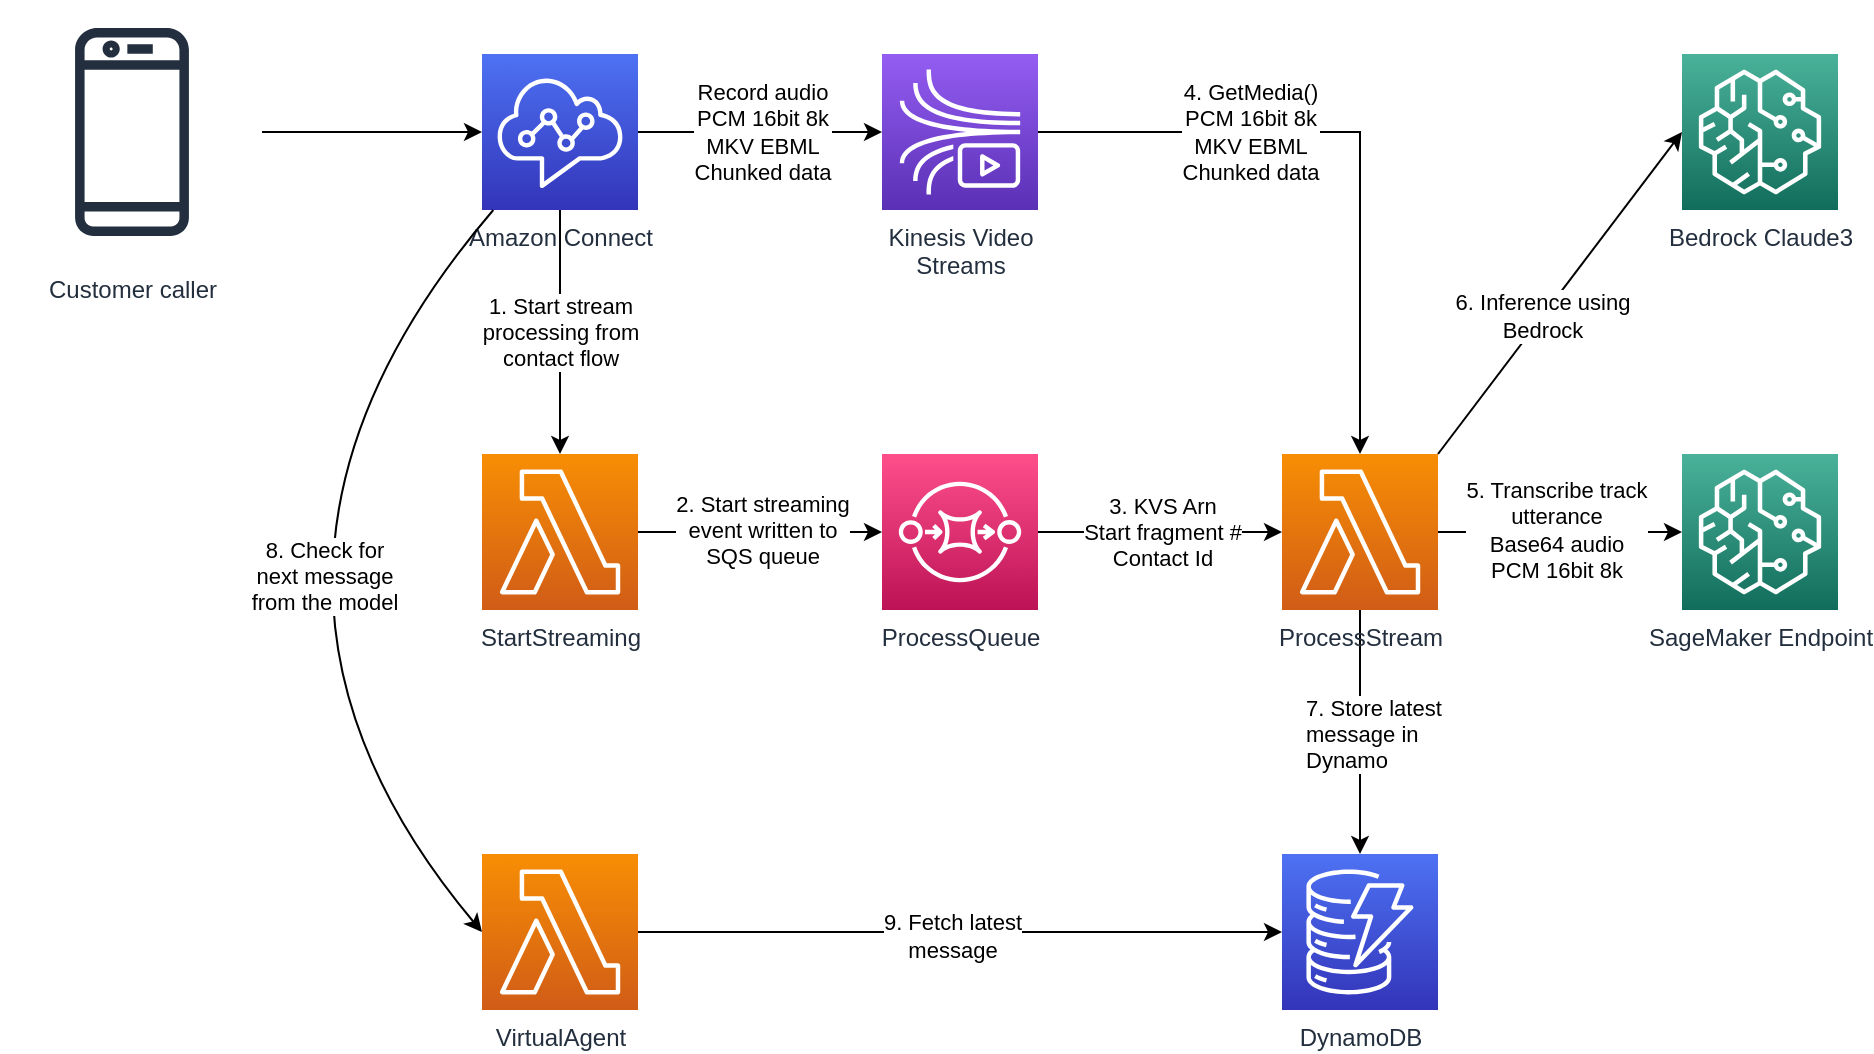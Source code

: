 <mxfile version="21.6.8" type="device">
  <diagram name="Page-1" id="P6wZ5Dv8Px86fOsT7YyP">
    <mxGraphModel dx="1026" dy="673" grid="1" gridSize="10" guides="1" tooltips="1" connect="1" arrows="1" fold="1" page="1" pageScale="1" pageWidth="1169" pageHeight="827" math="0" shadow="0">
      <root>
        <mxCell id="0" />
        <mxCell id="1" parent="0" />
        <mxCell id="SbX7yOtwpHQxwfxyTR_O-21" style="edgeStyle=orthogonalEdgeStyle;rounded=0;orthogonalLoop=1;jettySize=auto;html=1;" parent="1" source="SbX7yOtwpHQxwfxyTR_O-4" target="SbX7yOtwpHQxwfxyTR_O-6" edge="1">
          <mxGeometry relative="1" as="geometry" />
        </mxCell>
        <mxCell id="SbX7yOtwpHQxwfxyTR_O-22" value="7. Store latest &lt;br&gt;message in&lt;br&gt;Dynamo" style="edgeLabel;html=1;align=left;verticalAlign=middle;resizable=0;points=[];" parent="SbX7yOtwpHQxwfxyTR_O-21" vertex="1" connectable="0">
          <mxGeometry x="0.01" y="-1" relative="1" as="geometry">
            <mxPoint x="-28" as="offset" />
          </mxGeometry>
        </mxCell>
        <mxCell id="SbX7yOtwpHQxwfxyTR_O-10" style="edgeStyle=orthogonalEdgeStyle;rounded=0;orthogonalLoop=1;jettySize=auto;html=1;" parent="1" source="SbX7yOtwpHQxwfxyTR_O-1" target="SbX7yOtwpHQxwfxyTR_O-7" edge="1">
          <mxGeometry relative="1" as="geometry" />
        </mxCell>
        <mxCell id="SbX7yOtwpHQxwfxyTR_O-13" value="Record audio&lt;br&gt;PCM 16bit 8k&lt;br&gt;MKV EBML&lt;br&gt;Chunked data" style="edgeLabel;html=1;align=center;verticalAlign=middle;resizable=0;points=[];" parent="SbX7yOtwpHQxwfxyTR_O-10" vertex="1" connectable="0">
          <mxGeometry x="-0.112" y="1" relative="1" as="geometry">
            <mxPoint x="8" y="1" as="offset" />
          </mxGeometry>
        </mxCell>
        <mxCell id="SbX7yOtwpHQxwfxyTR_O-11" style="edgeStyle=orthogonalEdgeStyle;rounded=0;orthogonalLoop=1;jettySize=auto;html=1;" parent="1" source="SbX7yOtwpHQxwfxyTR_O-1" target="SbX7yOtwpHQxwfxyTR_O-3" edge="1">
          <mxGeometry relative="1" as="geometry" />
        </mxCell>
        <mxCell id="SbX7yOtwpHQxwfxyTR_O-23" value="1. Start stream&lt;br&gt;processing from &lt;br&gt;contact flow" style="edgeLabel;html=1;align=center;verticalAlign=middle;resizable=0;points=[];" parent="SbX7yOtwpHQxwfxyTR_O-11" vertex="1" connectable="0">
          <mxGeometry x="-0.01" y="-1" relative="1" as="geometry">
            <mxPoint x="1" as="offset" />
          </mxGeometry>
        </mxCell>
        <mxCell id="SbX7yOtwpHQxwfxyTR_O-1" value="Amazon Connect" style="sketch=0;points=[[0,0,0],[0.25,0,0],[0.5,0,0],[0.75,0,0],[1,0,0],[0,1,0],[0.25,1,0],[0.5,1,0],[0.75,1,0],[1,1,0],[0,0.25,0],[0,0.5,0],[0,0.75,0],[1,0.25,0],[1,0.5,0],[1,0.75,0]];outlineConnect=0;fontColor=#232F3E;gradientColor=#4D72F3;gradientDirection=north;fillColor=#3334B9;strokeColor=#ffffff;dashed=0;verticalLabelPosition=bottom;verticalAlign=top;align=center;html=1;fontSize=12;fontStyle=0;aspect=fixed;shape=mxgraph.aws4.resourceIcon;resIcon=mxgraph.aws4.connect;" parent="1" vertex="1">
          <mxGeometry x="280" y="120" width="78" height="78" as="geometry" />
        </mxCell>
        <mxCell id="SbX7yOtwpHQxwfxyTR_O-2" value="SageMaker Endpoint" style="sketch=0;points=[[0,0,0],[0.25,0,0],[0.5,0,0],[0.75,0,0],[1,0,0],[0,1,0],[0.25,1,0],[0.5,1,0],[0.75,1,0],[1,1,0],[0,0.25,0],[0,0.5,0],[0,0.75,0],[1,0.25,0],[1,0.5,0],[1,0.75,0]];outlineConnect=0;fontColor=#232F3E;gradientColor=#4AB29A;gradientDirection=north;fillColor=#116D5B;strokeColor=#ffffff;dashed=0;verticalLabelPosition=bottom;verticalAlign=top;align=center;html=1;fontSize=12;fontStyle=0;aspect=fixed;shape=mxgraph.aws4.resourceIcon;resIcon=mxgraph.aws4.sagemaker;" parent="1" vertex="1">
          <mxGeometry x="880" y="320" width="78" height="78" as="geometry" />
        </mxCell>
        <mxCell id="SbX7yOtwpHQxwfxyTR_O-12" style="edgeStyle=orthogonalEdgeStyle;rounded=0;orthogonalLoop=1;jettySize=auto;html=1;" parent="1" source="SbX7yOtwpHQxwfxyTR_O-3" target="SbX7yOtwpHQxwfxyTR_O-5" edge="1">
          <mxGeometry relative="1" as="geometry" />
        </mxCell>
        <mxCell id="SbX7yOtwpHQxwfxyTR_O-14" value="2. Start streaming&lt;br&gt;event written to&lt;br&gt;SQS queue" style="edgeLabel;html=1;align=center;verticalAlign=middle;resizable=0;points=[];" parent="SbX7yOtwpHQxwfxyTR_O-12" vertex="1" connectable="0">
          <mxGeometry x="-0.617" y="-1" relative="1" as="geometry">
            <mxPoint x="38" y="-2" as="offset" />
          </mxGeometry>
        </mxCell>
        <mxCell id="SbX7yOtwpHQxwfxyTR_O-3" value="StartStreaming" style="sketch=0;points=[[0,0,0],[0.25,0,0],[0.5,0,0],[0.75,0,0],[1,0,0],[0,1,0],[0.25,1,0],[0.5,1,0],[0.75,1,0],[1,1,0],[0,0.25,0],[0,0.5,0],[0,0.75,0],[1,0.25,0],[1,0.5,0],[1,0.75,0]];outlineConnect=0;fontColor=#232F3E;gradientColor=#F78E04;gradientDirection=north;fillColor=#D05C17;strokeColor=#ffffff;dashed=0;verticalLabelPosition=bottom;verticalAlign=top;align=center;html=1;fontSize=12;fontStyle=0;aspect=fixed;shape=mxgraph.aws4.resourceIcon;resIcon=mxgraph.aws4.lambda;" parent="1" vertex="1">
          <mxGeometry x="280" y="320" width="78" height="78" as="geometry" />
        </mxCell>
        <mxCell id="SbX7yOtwpHQxwfxyTR_O-18" style="edgeStyle=orthogonalEdgeStyle;rounded=0;orthogonalLoop=1;jettySize=auto;html=1;" parent="1" source="SbX7yOtwpHQxwfxyTR_O-4" target="SbX7yOtwpHQxwfxyTR_O-2" edge="1">
          <mxGeometry relative="1" as="geometry" />
        </mxCell>
        <mxCell id="SbX7yOtwpHQxwfxyTR_O-19" value="5. Transcribe track&lt;br&gt;utterance&lt;br&gt;Base64 audio&lt;br&gt;PCM 16bit 8k" style="edgeLabel;html=1;align=center;verticalAlign=middle;resizable=0;points=[];" parent="SbX7yOtwpHQxwfxyTR_O-18" vertex="1" connectable="0">
          <mxGeometry x="-0.123" y="1" relative="1" as="geometry">
            <mxPoint x="5" as="offset" />
          </mxGeometry>
        </mxCell>
        <mxCell id="SbX7yOtwpHQxwfxyTR_O-4" value="ProcessStream" style="sketch=0;points=[[0,0,0],[0.25,0,0],[0.5,0,0],[0.75,0,0],[1,0,0],[0,1,0],[0.25,1,0],[0.5,1,0],[0.75,1,0],[1,1,0],[0,0.25,0],[0,0.5,0],[0,0.75,0],[1,0.25,0],[1,0.5,0],[1,0.75,0]];outlineConnect=0;fontColor=#232F3E;gradientColor=#F78E04;gradientDirection=north;fillColor=#D05C17;strokeColor=#ffffff;dashed=0;verticalLabelPosition=bottom;verticalAlign=top;align=center;html=1;fontSize=12;fontStyle=0;aspect=fixed;shape=mxgraph.aws4.resourceIcon;resIcon=mxgraph.aws4.lambda;" parent="1" vertex="1">
          <mxGeometry x="680" y="320" width="78" height="78" as="geometry" />
        </mxCell>
        <mxCell id="SbX7yOtwpHQxwfxyTR_O-15" style="edgeStyle=orthogonalEdgeStyle;rounded=0;orthogonalLoop=1;jettySize=auto;html=1;" parent="1" source="SbX7yOtwpHQxwfxyTR_O-5" target="SbX7yOtwpHQxwfxyTR_O-4" edge="1">
          <mxGeometry relative="1" as="geometry" />
        </mxCell>
        <mxCell id="SbX7yOtwpHQxwfxyTR_O-17" value="3. KVS Arn&lt;br&gt;Start fragment #&lt;br&gt;Contact Id" style="edgeLabel;html=1;align=center;verticalAlign=middle;resizable=0;points=[];" parent="SbX7yOtwpHQxwfxyTR_O-15" vertex="1" connectable="0">
          <mxGeometry x="-0.15" y="-1" relative="1" as="geometry">
            <mxPoint x="10" y="-1" as="offset" />
          </mxGeometry>
        </mxCell>
        <mxCell id="SbX7yOtwpHQxwfxyTR_O-5" value="ProcessQueue" style="sketch=0;points=[[0,0,0],[0.25,0,0],[0.5,0,0],[0.75,0,0],[1,0,0],[0,1,0],[0.25,1,0],[0.5,1,0],[0.75,1,0],[1,1,0],[0,0.25,0],[0,0.5,0],[0,0.75,0],[1,0.25,0],[1,0.5,0],[1,0.75,0]];outlineConnect=0;fontColor=#232F3E;gradientColor=#FF4F8B;gradientDirection=north;fillColor=#BC1356;strokeColor=#ffffff;dashed=0;verticalLabelPosition=bottom;verticalAlign=top;align=center;html=1;fontSize=12;fontStyle=0;aspect=fixed;shape=mxgraph.aws4.resourceIcon;resIcon=mxgraph.aws4.sqs;" parent="1" vertex="1">
          <mxGeometry x="480" y="320" width="78" height="78" as="geometry" />
        </mxCell>
        <mxCell id="SbX7yOtwpHQxwfxyTR_O-6" value="DynamoDB" style="sketch=0;points=[[0,0,0],[0.25,0,0],[0.5,0,0],[0.75,0,0],[1,0,0],[0,1,0],[0.25,1,0],[0.5,1,0],[0.75,1,0],[1,1,0],[0,0.25,0],[0,0.5,0],[0,0.75,0],[1,0.25,0],[1,0.5,0],[1,0.75,0]];outlineConnect=0;fontColor=#232F3E;gradientColor=#4D72F3;gradientDirection=north;fillColor=#3334B9;strokeColor=#ffffff;dashed=0;verticalLabelPosition=bottom;verticalAlign=top;align=center;html=1;fontSize=12;fontStyle=0;aspect=fixed;shape=mxgraph.aws4.resourceIcon;resIcon=mxgraph.aws4.dynamodb;" parent="1" vertex="1">
          <mxGeometry x="680" y="520" width="78" height="78" as="geometry" />
        </mxCell>
        <mxCell id="SbX7yOtwpHQxwfxyTR_O-16" value="" style="edgeStyle=orthogonalEdgeStyle;rounded=0;orthogonalLoop=1;jettySize=auto;html=1;entryX=0.5;entryY=0;entryDx=0;entryDy=0;entryPerimeter=0;" parent="1" source="SbX7yOtwpHQxwfxyTR_O-7" target="SbX7yOtwpHQxwfxyTR_O-4" edge="1">
          <mxGeometry x="-0.347" y="-31" relative="1" as="geometry">
            <mxPoint as="offset" />
          </mxGeometry>
        </mxCell>
        <mxCell id="SbX7yOtwpHQxwfxyTR_O-20" value="4. GetMedia()&lt;br style=&quot;border-color: var(--border-color);&quot;&gt;PCM 16bit 8k&lt;br style=&quot;border-color: var(--border-color);&quot;&gt;MKV EBML&lt;br style=&quot;border-color: var(--border-color);&quot;&gt;Chunked data" style="edgeLabel;html=1;align=center;verticalAlign=middle;resizable=0;points=[];" parent="SbX7yOtwpHQxwfxyTR_O-16" vertex="1" connectable="0">
          <mxGeometry x="-0.279" y="-1" relative="1" as="geometry">
            <mxPoint x="-10" y="-1" as="offset" />
          </mxGeometry>
        </mxCell>
        <mxCell id="SbX7yOtwpHQxwfxyTR_O-7" value="Kinesis Video &lt;br&gt;Streams" style="sketch=0;points=[[0,0,0],[0.25,0,0],[0.5,0,0],[0.75,0,0],[1,0,0],[0,1,0],[0.25,1,0],[0.5,1,0],[0.75,1,0],[1,1,0],[0,0.25,0],[0,0.5,0],[0,0.75,0],[1,0.25,0],[1,0.5,0],[1,0.75,0]];outlineConnect=0;fontColor=#232F3E;gradientColor=#945DF2;gradientDirection=north;fillColor=#5A30B5;strokeColor=#ffffff;dashed=0;verticalLabelPosition=bottom;verticalAlign=top;align=center;html=1;fontSize=12;fontStyle=0;aspect=fixed;shape=mxgraph.aws4.resourceIcon;resIcon=mxgraph.aws4.kinesis_video_streams;" parent="1" vertex="1">
          <mxGeometry x="480" y="120" width="78" height="78" as="geometry" />
        </mxCell>
        <mxCell id="SbX7yOtwpHQxwfxyTR_O-9" style="edgeStyle=orthogonalEdgeStyle;rounded=0;orthogonalLoop=1;jettySize=auto;html=1;" parent="1" source="SbX7yOtwpHQxwfxyTR_O-8" target="SbX7yOtwpHQxwfxyTR_O-1" edge="1">
          <mxGeometry relative="1" as="geometry" />
        </mxCell>
        <mxCell id="SbX7yOtwpHQxwfxyTR_O-8" value="Customer caller" style="sketch=0;outlineConnect=0;fontColor=#232F3E;gradientColor=none;strokeColor=#232F3E;fillColor=#ffffff;dashed=0;verticalLabelPosition=bottom;verticalAlign=top;align=center;html=1;fontSize=12;fontStyle=0;aspect=fixed;shape=mxgraph.aws4.resourceIcon;resIcon=mxgraph.aws4.mobile_client;" parent="1" vertex="1">
          <mxGeometry x="40" y="94" width="130" height="130" as="geometry" />
        </mxCell>
        <mxCell id="IIH2OIzt18X83zYBFj70-2" style="edgeStyle=orthogonalEdgeStyle;rounded=0;orthogonalLoop=1;jettySize=auto;html=1;exitX=1;exitY=0.5;exitDx=0;exitDy=0;exitPerimeter=0;" edge="1" parent="1" source="IIH2OIzt18X83zYBFj70-1" target="SbX7yOtwpHQxwfxyTR_O-6">
          <mxGeometry relative="1" as="geometry" />
        </mxCell>
        <mxCell id="IIH2OIzt18X83zYBFj70-13" value="9. Fetch latest&lt;br&gt;message" style="edgeLabel;html=1;align=center;verticalAlign=middle;resizable=0;points=[];" vertex="1" connectable="0" parent="IIH2OIzt18X83zYBFj70-2">
          <mxGeometry x="-0.025" y="-2" relative="1" as="geometry">
            <mxPoint as="offset" />
          </mxGeometry>
        </mxCell>
        <mxCell id="IIH2OIzt18X83zYBFj70-1" value="VirtualAgent" style="sketch=0;points=[[0,0,0],[0.25,0,0],[0.5,0,0],[0.75,0,0],[1,0,0],[0,1,0],[0.25,1,0],[0.5,1,0],[0.75,1,0],[1,1,0],[0,0.25,0],[0,0.5,0],[0,0.75,0],[1,0.25,0],[1,0.5,0],[1,0.75,0]];outlineConnect=0;fontColor=#232F3E;gradientColor=#F78E04;gradientDirection=north;fillColor=#D05C17;strokeColor=#ffffff;dashed=0;verticalLabelPosition=bottom;verticalAlign=top;align=center;html=1;fontSize=12;fontStyle=0;aspect=fixed;shape=mxgraph.aws4.resourceIcon;resIcon=mxgraph.aws4.lambda;" vertex="1" parent="1">
          <mxGeometry x="280" y="520" width="78" height="78" as="geometry" />
        </mxCell>
        <mxCell id="IIH2OIzt18X83zYBFj70-4" value="" style="curved=1;endArrow=classic;html=1;rounded=0;entryX=0;entryY=0.5;entryDx=0;entryDy=0;entryPerimeter=0;" edge="1" parent="1" source="SbX7yOtwpHQxwfxyTR_O-1" target="IIH2OIzt18X83zYBFj70-1">
          <mxGeometry width="50" height="50" relative="1" as="geometry">
            <mxPoint x="270" y="160" as="sourcePoint" />
            <mxPoint x="190" y="340" as="targetPoint" />
            <Array as="points">
              <mxPoint x="130" y="380" />
            </Array>
          </mxGeometry>
        </mxCell>
        <mxCell id="IIH2OIzt18X83zYBFj70-7" value="8. Check for &lt;br&gt;next message&lt;br&gt;from the model" style="edgeLabel;html=1;align=center;verticalAlign=middle;resizable=0;points=[];" vertex="1" connectable="0" parent="IIH2OIzt18X83zYBFj70-4">
          <mxGeometry x="-0.044" y="35" relative="1" as="geometry">
            <mxPoint x="35" y="-12" as="offset" />
          </mxGeometry>
        </mxCell>
        <mxCell id="IIH2OIzt18X83zYBFj70-8" value="Bedrock Claude3" style="sketch=0;points=[[0,0,0],[0.25,0,0],[0.5,0,0],[0.75,0,0],[1,0,0],[0,1,0],[0.25,1,0],[0.5,1,0],[0.75,1,0],[1,1,0],[0,0.25,0],[0,0.5,0],[0,0.75,0],[1,0.25,0],[1,0.5,0],[1,0.75,0]];outlineConnect=0;fontColor=#232F3E;gradientColor=#4AB29A;gradientDirection=north;fillColor=#116D5B;strokeColor=#ffffff;dashed=0;verticalLabelPosition=bottom;verticalAlign=top;align=center;html=1;fontSize=12;fontStyle=0;aspect=fixed;shape=mxgraph.aws4.resourceIcon;resIcon=mxgraph.aws4.sagemaker;" vertex="1" parent="1">
          <mxGeometry x="880" y="120" width="78" height="78" as="geometry" />
        </mxCell>
        <mxCell id="IIH2OIzt18X83zYBFj70-11" value="" style="endArrow=classic;html=1;rounded=0;entryX=0;entryY=0.5;entryDx=0;entryDy=0;entryPerimeter=0;exitX=1;exitY=0;exitDx=0;exitDy=0;exitPerimeter=0;" edge="1" parent="1" source="SbX7yOtwpHQxwfxyTR_O-4" target="IIH2OIzt18X83zYBFj70-8">
          <mxGeometry width="50" height="50" relative="1" as="geometry">
            <mxPoint x="730" y="270" as="sourcePoint" />
            <mxPoint x="780" y="220" as="targetPoint" />
          </mxGeometry>
        </mxCell>
        <mxCell id="IIH2OIzt18X83zYBFj70-12" value="6. Inference using &lt;br&gt;Bedrock" style="edgeLabel;html=1;align=center;verticalAlign=middle;resizable=0;points=[];" vertex="1" connectable="0" parent="IIH2OIzt18X83zYBFj70-11">
          <mxGeometry x="-0.145" relative="1" as="geometry">
            <mxPoint as="offset" />
          </mxGeometry>
        </mxCell>
      </root>
    </mxGraphModel>
  </diagram>
</mxfile>
